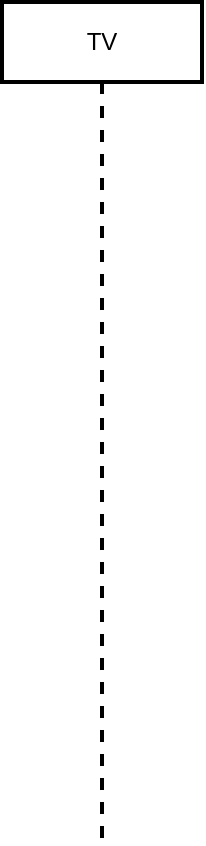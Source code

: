 <mxfile version="17.1.2" type="github">
  <diagram id="LF9A14juebanIztVAwl8" name="Page-1">
    <mxGraphModel dx="2272" dy="706" grid="1" gridSize="10" guides="1" tooltips="1" connect="1" arrows="1" fold="1" page="1" pageScale="1" pageWidth="850" pageHeight="1100" math="0" shadow="0">
      <root>
        <mxCell id="0" />
        <mxCell id="1" parent="0" />
        <mxCell id="XZKyvN7AmMF5eH-SC4PA-3" value="TV" style="shape=umlLifeline;perimeter=lifelinePerimeter;whiteSpace=wrap;html=1;container=1;collapsible=0;recursiveResize=0;outlineConnect=0;strokeWidth=2;" vertex="1" parent="1">
          <mxGeometry x="-30" y="120" width="100" height="420" as="geometry" />
        </mxCell>
      </root>
    </mxGraphModel>
  </diagram>
</mxfile>
